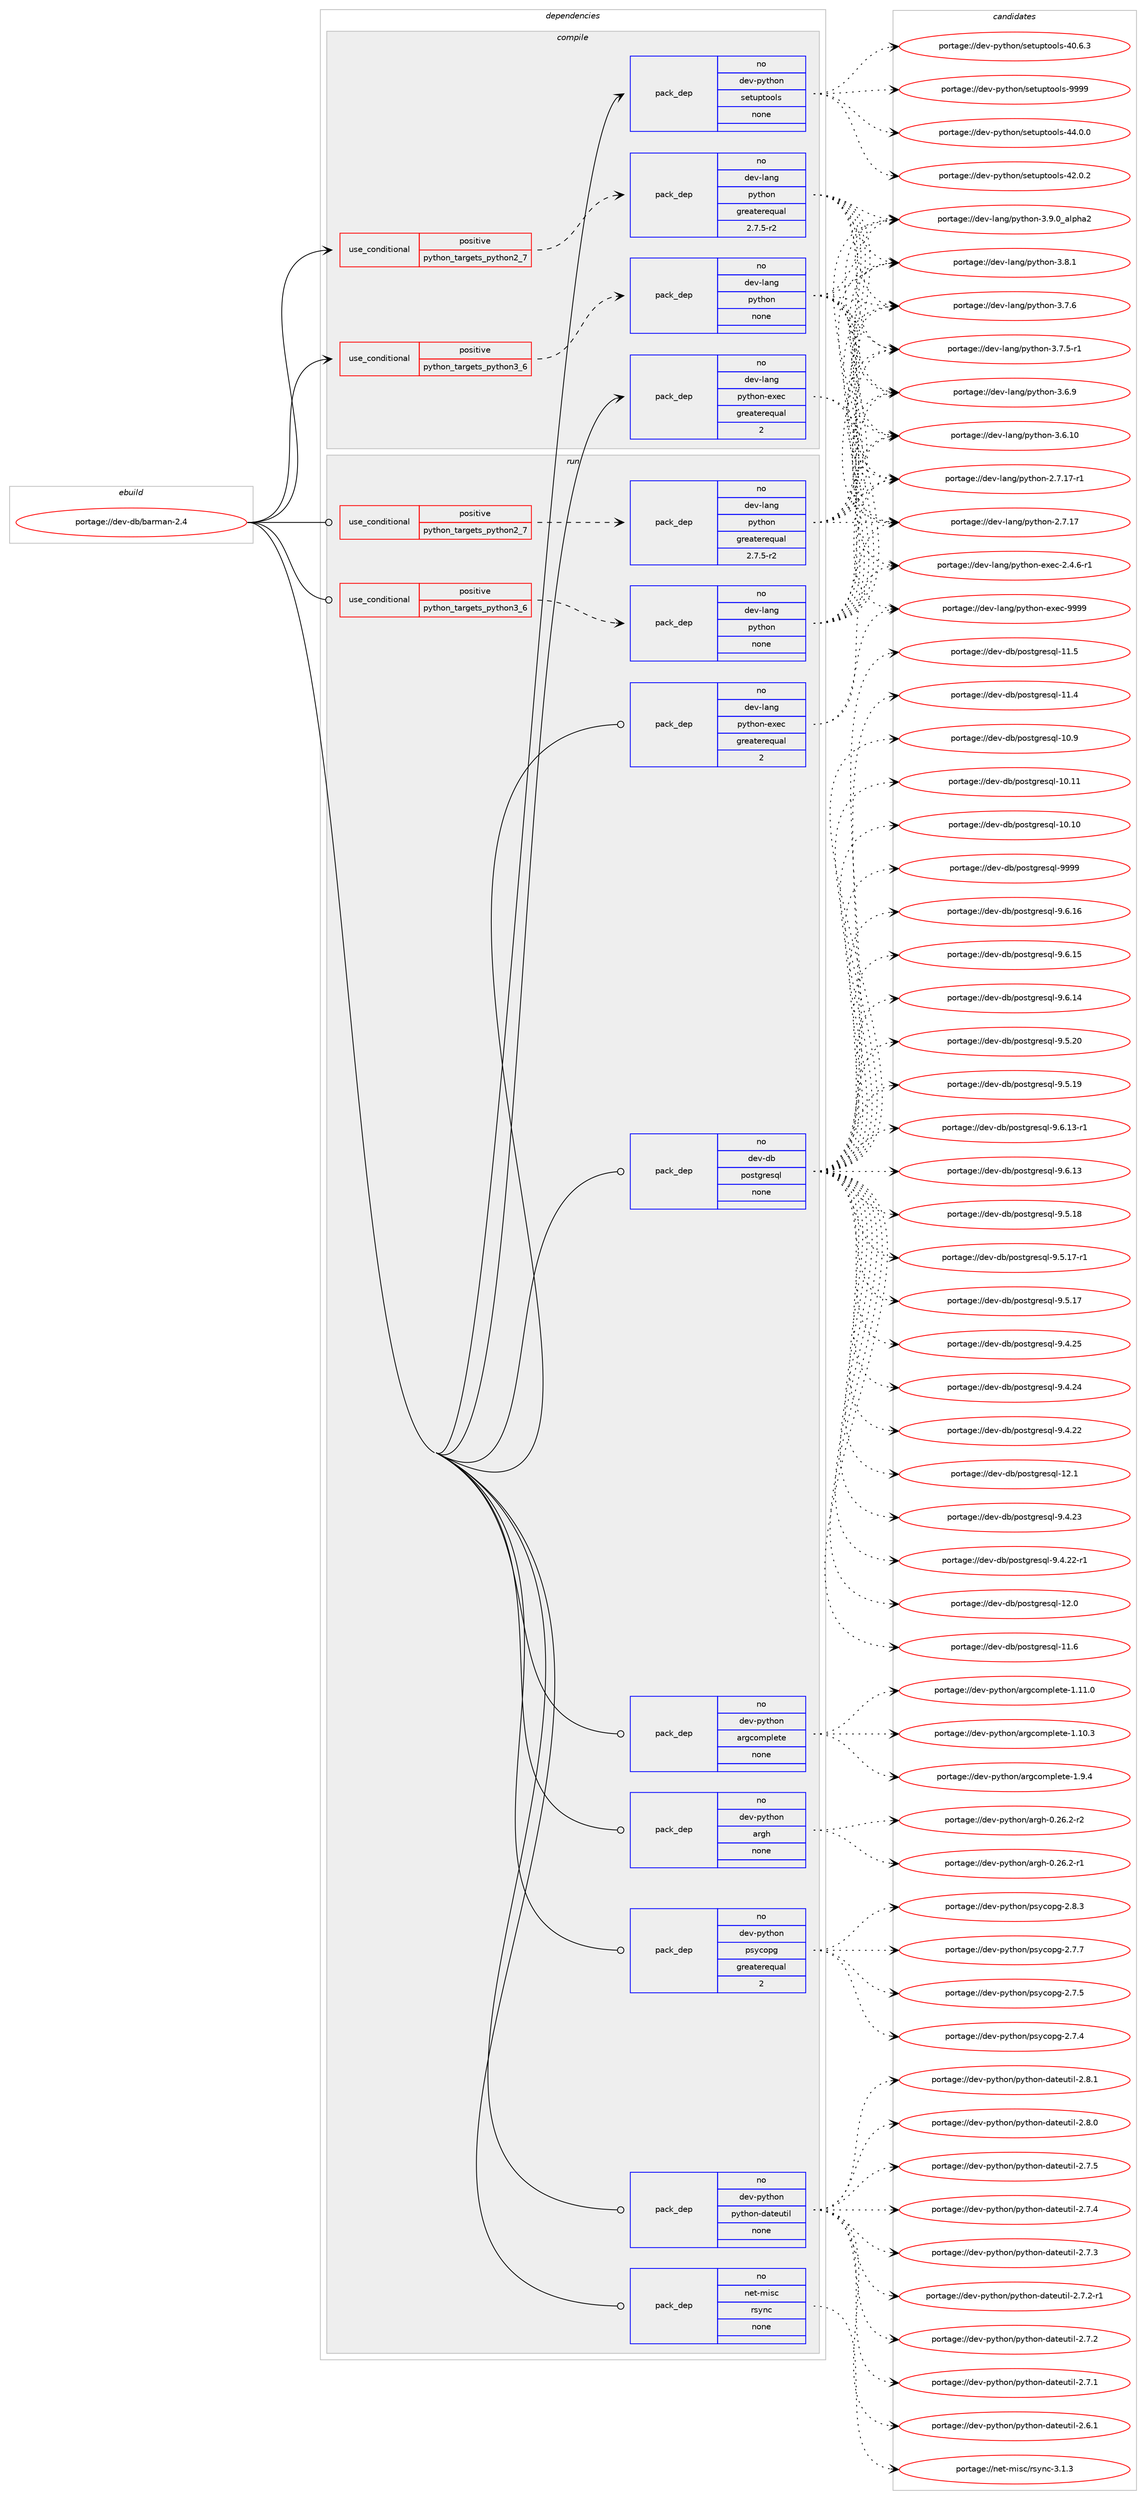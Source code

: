 digraph prolog {

# *************
# Graph options
# *************

newrank=true;
concentrate=true;
compound=true;
graph [rankdir=LR,fontname=Helvetica,fontsize=10,ranksep=1.5];#, ranksep=2.5, nodesep=0.2];
edge  [arrowhead=vee];
node  [fontname=Helvetica,fontsize=10];

# **********
# The ebuild
# **********

subgraph cluster_leftcol {
color=gray;
label=<<i>ebuild</i>>;
id [label="portage://dev-db/barman-2.4", color=red, width=4, href="../dev-db/barman-2.4.svg"];
}

# ****************
# The dependencies
# ****************

subgraph cluster_midcol {
color=gray;
label=<<i>dependencies</i>>;
subgraph cluster_compile {
fillcolor="#eeeeee";
style=filled;
label=<<i>compile</i>>;
subgraph cond138843 {
dependency585579 [label=<<TABLE BORDER="0" CELLBORDER="1" CELLSPACING="0" CELLPADDING="4"><TR><TD ROWSPAN="3" CELLPADDING="10">use_conditional</TD></TR><TR><TD>positive</TD></TR><TR><TD>python_targets_python2_7</TD></TR></TABLE>>, shape=none, color=red];
subgraph pack439399 {
dependency585580 [label=<<TABLE BORDER="0" CELLBORDER="1" CELLSPACING="0" CELLPADDING="4" WIDTH="220"><TR><TD ROWSPAN="6" CELLPADDING="30">pack_dep</TD></TR><TR><TD WIDTH="110">no</TD></TR><TR><TD>dev-lang</TD></TR><TR><TD>python</TD></TR><TR><TD>greaterequal</TD></TR><TR><TD>2.7.5-r2</TD></TR></TABLE>>, shape=none, color=blue];
}
dependency585579:e -> dependency585580:w [weight=20,style="dashed",arrowhead="vee"];
}
id:e -> dependency585579:w [weight=20,style="solid",arrowhead="vee"];
subgraph cond138844 {
dependency585581 [label=<<TABLE BORDER="0" CELLBORDER="1" CELLSPACING="0" CELLPADDING="4"><TR><TD ROWSPAN="3" CELLPADDING="10">use_conditional</TD></TR><TR><TD>positive</TD></TR><TR><TD>python_targets_python3_6</TD></TR></TABLE>>, shape=none, color=red];
subgraph pack439400 {
dependency585582 [label=<<TABLE BORDER="0" CELLBORDER="1" CELLSPACING="0" CELLPADDING="4" WIDTH="220"><TR><TD ROWSPAN="6" CELLPADDING="30">pack_dep</TD></TR><TR><TD WIDTH="110">no</TD></TR><TR><TD>dev-lang</TD></TR><TR><TD>python</TD></TR><TR><TD>none</TD></TR><TR><TD></TD></TR></TABLE>>, shape=none, color=blue];
}
dependency585581:e -> dependency585582:w [weight=20,style="dashed",arrowhead="vee"];
}
id:e -> dependency585581:w [weight=20,style="solid",arrowhead="vee"];
subgraph pack439401 {
dependency585583 [label=<<TABLE BORDER="0" CELLBORDER="1" CELLSPACING="0" CELLPADDING="4" WIDTH="220"><TR><TD ROWSPAN="6" CELLPADDING="30">pack_dep</TD></TR><TR><TD WIDTH="110">no</TD></TR><TR><TD>dev-lang</TD></TR><TR><TD>python-exec</TD></TR><TR><TD>greaterequal</TD></TR><TR><TD>2</TD></TR></TABLE>>, shape=none, color=blue];
}
id:e -> dependency585583:w [weight=20,style="solid",arrowhead="vee"];
subgraph pack439402 {
dependency585584 [label=<<TABLE BORDER="0" CELLBORDER="1" CELLSPACING="0" CELLPADDING="4" WIDTH="220"><TR><TD ROWSPAN="6" CELLPADDING="30">pack_dep</TD></TR><TR><TD WIDTH="110">no</TD></TR><TR><TD>dev-python</TD></TR><TR><TD>setuptools</TD></TR><TR><TD>none</TD></TR><TR><TD></TD></TR></TABLE>>, shape=none, color=blue];
}
id:e -> dependency585584:w [weight=20,style="solid",arrowhead="vee"];
}
subgraph cluster_compileandrun {
fillcolor="#eeeeee";
style=filled;
label=<<i>compile and run</i>>;
}
subgraph cluster_run {
fillcolor="#eeeeee";
style=filled;
label=<<i>run</i>>;
subgraph cond138845 {
dependency585585 [label=<<TABLE BORDER="0" CELLBORDER="1" CELLSPACING="0" CELLPADDING="4"><TR><TD ROWSPAN="3" CELLPADDING="10">use_conditional</TD></TR><TR><TD>positive</TD></TR><TR><TD>python_targets_python2_7</TD></TR></TABLE>>, shape=none, color=red];
subgraph pack439403 {
dependency585586 [label=<<TABLE BORDER="0" CELLBORDER="1" CELLSPACING="0" CELLPADDING="4" WIDTH="220"><TR><TD ROWSPAN="6" CELLPADDING="30">pack_dep</TD></TR><TR><TD WIDTH="110">no</TD></TR><TR><TD>dev-lang</TD></TR><TR><TD>python</TD></TR><TR><TD>greaterequal</TD></TR><TR><TD>2.7.5-r2</TD></TR></TABLE>>, shape=none, color=blue];
}
dependency585585:e -> dependency585586:w [weight=20,style="dashed",arrowhead="vee"];
}
id:e -> dependency585585:w [weight=20,style="solid",arrowhead="odot"];
subgraph cond138846 {
dependency585587 [label=<<TABLE BORDER="0" CELLBORDER="1" CELLSPACING="0" CELLPADDING="4"><TR><TD ROWSPAN="3" CELLPADDING="10">use_conditional</TD></TR><TR><TD>positive</TD></TR><TR><TD>python_targets_python3_6</TD></TR></TABLE>>, shape=none, color=red];
subgraph pack439404 {
dependency585588 [label=<<TABLE BORDER="0" CELLBORDER="1" CELLSPACING="0" CELLPADDING="4" WIDTH="220"><TR><TD ROWSPAN="6" CELLPADDING="30">pack_dep</TD></TR><TR><TD WIDTH="110">no</TD></TR><TR><TD>dev-lang</TD></TR><TR><TD>python</TD></TR><TR><TD>none</TD></TR><TR><TD></TD></TR></TABLE>>, shape=none, color=blue];
}
dependency585587:e -> dependency585588:w [weight=20,style="dashed",arrowhead="vee"];
}
id:e -> dependency585587:w [weight=20,style="solid",arrowhead="odot"];
subgraph pack439405 {
dependency585589 [label=<<TABLE BORDER="0" CELLBORDER="1" CELLSPACING="0" CELLPADDING="4" WIDTH="220"><TR><TD ROWSPAN="6" CELLPADDING="30">pack_dep</TD></TR><TR><TD WIDTH="110">no</TD></TR><TR><TD>dev-db</TD></TR><TR><TD>postgresql</TD></TR><TR><TD>none</TD></TR><TR><TD></TD></TR></TABLE>>, shape=none, color=blue];
}
id:e -> dependency585589:w [weight=20,style="solid",arrowhead="odot"];
subgraph pack439406 {
dependency585590 [label=<<TABLE BORDER="0" CELLBORDER="1" CELLSPACING="0" CELLPADDING="4" WIDTH="220"><TR><TD ROWSPAN="6" CELLPADDING="30">pack_dep</TD></TR><TR><TD WIDTH="110">no</TD></TR><TR><TD>dev-lang</TD></TR><TR><TD>python-exec</TD></TR><TR><TD>greaterequal</TD></TR><TR><TD>2</TD></TR></TABLE>>, shape=none, color=blue];
}
id:e -> dependency585590:w [weight=20,style="solid",arrowhead="odot"];
subgraph pack439407 {
dependency585591 [label=<<TABLE BORDER="0" CELLBORDER="1" CELLSPACING="0" CELLPADDING="4" WIDTH="220"><TR><TD ROWSPAN="6" CELLPADDING="30">pack_dep</TD></TR><TR><TD WIDTH="110">no</TD></TR><TR><TD>dev-python</TD></TR><TR><TD>argcomplete</TD></TR><TR><TD>none</TD></TR><TR><TD></TD></TR></TABLE>>, shape=none, color=blue];
}
id:e -> dependency585591:w [weight=20,style="solid",arrowhead="odot"];
subgraph pack439408 {
dependency585592 [label=<<TABLE BORDER="0" CELLBORDER="1" CELLSPACING="0" CELLPADDING="4" WIDTH="220"><TR><TD ROWSPAN="6" CELLPADDING="30">pack_dep</TD></TR><TR><TD WIDTH="110">no</TD></TR><TR><TD>dev-python</TD></TR><TR><TD>argh</TD></TR><TR><TD>none</TD></TR><TR><TD></TD></TR></TABLE>>, shape=none, color=blue];
}
id:e -> dependency585592:w [weight=20,style="solid",arrowhead="odot"];
subgraph pack439409 {
dependency585593 [label=<<TABLE BORDER="0" CELLBORDER="1" CELLSPACING="0" CELLPADDING="4" WIDTH="220"><TR><TD ROWSPAN="6" CELLPADDING="30">pack_dep</TD></TR><TR><TD WIDTH="110">no</TD></TR><TR><TD>dev-python</TD></TR><TR><TD>psycopg</TD></TR><TR><TD>greaterequal</TD></TR><TR><TD>2</TD></TR></TABLE>>, shape=none, color=blue];
}
id:e -> dependency585593:w [weight=20,style="solid",arrowhead="odot"];
subgraph pack439410 {
dependency585594 [label=<<TABLE BORDER="0" CELLBORDER="1" CELLSPACING="0" CELLPADDING="4" WIDTH="220"><TR><TD ROWSPAN="6" CELLPADDING="30">pack_dep</TD></TR><TR><TD WIDTH="110">no</TD></TR><TR><TD>dev-python</TD></TR><TR><TD>python-dateutil</TD></TR><TR><TD>none</TD></TR><TR><TD></TD></TR></TABLE>>, shape=none, color=blue];
}
id:e -> dependency585594:w [weight=20,style="solid",arrowhead="odot"];
subgraph pack439411 {
dependency585595 [label=<<TABLE BORDER="0" CELLBORDER="1" CELLSPACING="0" CELLPADDING="4" WIDTH="220"><TR><TD ROWSPAN="6" CELLPADDING="30">pack_dep</TD></TR><TR><TD WIDTH="110">no</TD></TR><TR><TD>net-misc</TD></TR><TR><TD>rsync</TD></TR><TR><TD>none</TD></TR><TR><TD></TD></TR></TABLE>>, shape=none, color=blue];
}
id:e -> dependency585595:w [weight=20,style="solid",arrowhead="odot"];
}
}

# **************
# The candidates
# **************

subgraph cluster_choices {
rank=same;
color=gray;
label=<<i>candidates</i>>;

subgraph choice439399 {
color=black;
nodesep=1;
choice10010111845108971101034711212111610411111045514657464895971081121049750 [label="portage://dev-lang/python-3.9.0_alpha2", color=red, width=4,href="../dev-lang/python-3.9.0_alpha2.svg"];
choice100101118451089711010347112121116104111110455146564649 [label="portage://dev-lang/python-3.8.1", color=red, width=4,href="../dev-lang/python-3.8.1.svg"];
choice100101118451089711010347112121116104111110455146554654 [label="portage://dev-lang/python-3.7.6", color=red, width=4,href="../dev-lang/python-3.7.6.svg"];
choice1001011184510897110103471121211161041111104551465546534511449 [label="portage://dev-lang/python-3.7.5-r1", color=red, width=4,href="../dev-lang/python-3.7.5-r1.svg"];
choice100101118451089711010347112121116104111110455146544657 [label="portage://dev-lang/python-3.6.9", color=red, width=4,href="../dev-lang/python-3.6.9.svg"];
choice10010111845108971101034711212111610411111045514654464948 [label="portage://dev-lang/python-3.6.10", color=red, width=4,href="../dev-lang/python-3.6.10.svg"];
choice100101118451089711010347112121116104111110455046554649554511449 [label="portage://dev-lang/python-2.7.17-r1", color=red, width=4,href="../dev-lang/python-2.7.17-r1.svg"];
choice10010111845108971101034711212111610411111045504655464955 [label="portage://dev-lang/python-2.7.17", color=red, width=4,href="../dev-lang/python-2.7.17.svg"];
dependency585580:e -> choice10010111845108971101034711212111610411111045514657464895971081121049750:w [style=dotted,weight="100"];
dependency585580:e -> choice100101118451089711010347112121116104111110455146564649:w [style=dotted,weight="100"];
dependency585580:e -> choice100101118451089711010347112121116104111110455146554654:w [style=dotted,weight="100"];
dependency585580:e -> choice1001011184510897110103471121211161041111104551465546534511449:w [style=dotted,weight="100"];
dependency585580:e -> choice100101118451089711010347112121116104111110455146544657:w [style=dotted,weight="100"];
dependency585580:e -> choice10010111845108971101034711212111610411111045514654464948:w [style=dotted,weight="100"];
dependency585580:e -> choice100101118451089711010347112121116104111110455046554649554511449:w [style=dotted,weight="100"];
dependency585580:e -> choice10010111845108971101034711212111610411111045504655464955:w [style=dotted,weight="100"];
}
subgraph choice439400 {
color=black;
nodesep=1;
choice10010111845108971101034711212111610411111045514657464895971081121049750 [label="portage://dev-lang/python-3.9.0_alpha2", color=red, width=4,href="../dev-lang/python-3.9.0_alpha2.svg"];
choice100101118451089711010347112121116104111110455146564649 [label="portage://dev-lang/python-3.8.1", color=red, width=4,href="../dev-lang/python-3.8.1.svg"];
choice100101118451089711010347112121116104111110455146554654 [label="portage://dev-lang/python-3.7.6", color=red, width=4,href="../dev-lang/python-3.7.6.svg"];
choice1001011184510897110103471121211161041111104551465546534511449 [label="portage://dev-lang/python-3.7.5-r1", color=red, width=4,href="../dev-lang/python-3.7.5-r1.svg"];
choice100101118451089711010347112121116104111110455146544657 [label="portage://dev-lang/python-3.6.9", color=red, width=4,href="../dev-lang/python-3.6.9.svg"];
choice10010111845108971101034711212111610411111045514654464948 [label="portage://dev-lang/python-3.6.10", color=red, width=4,href="../dev-lang/python-3.6.10.svg"];
choice100101118451089711010347112121116104111110455046554649554511449 [label="portage://dev-lang/python-2.7.17-r1", color=red, width=4,href="../dev-lang/python-2.7.17-r1.svg"];
choice10010111845108971101034711212111610411111045504655464955 [label="portage://dev-lang/python-2.7.17", color=red, width=4,href="../dev-lang/python-2.7.17.svg"];
dependency585582:e -> choice10010111845108971101034711212111610411111045514657464895971081121049750:w [style=dotted,weight="100"];
dependency585582:e -> choice100101118451089711010347112121116104111110455146564649:w [style=dotted,weight="100"];
dependency585582:e -> choice100101118451089711010347112121116104111110455146554654:w [style=dotted,weight="100"];
dependency585582:e -> choice1001011184510897110103471121211161041111104551465546534511449:w [style=dotted,weight="100"];
dependency585582:e -> choice100101118451089711010347112121116104111110455146544657:w [style=dotted,weight="100"];
dependency585582:e -> choice10010111845108971101034711212111610411111045514654464948:w [style=dotted,weight="100"];
dependency585582:e -> choice100101118451089711010347112121116104111110455046554649554511449:w [style=dotted,weight="100"];
dependency585582:e -> choice10010111845108971101034711212111610411111045504655464955:w [style=dotted,weight="100"];
}
subgraph choice439401 {
color=black;
nodesep=1;
choice10010111845108971101034711212111610411111045101120101994557575757 [label="portage://dev-lang/python-exec-9999", color=red, width=4,href="../dev-lang/python-exec-9999.svg"];
choice10010111845108971101034711212111610411111045101120101994550465246544511449 [label="portage://dev-lang/python-exec-2.4.6-r1", color=red, width=4,href="../dev-lang/python-exec-2.4.6-r1.svg"];
dependency585583:e -> choice10010111845108971101034711212111610411111045101120101994557575757:w [style=dotted,weight="100"];
dependency585583:e -> choice10010111845108971101034711212111610411111045101120101994550465246544511449:w [style=dotted,weight="100"];
}
subgraph choice439402 {
color=black;
nodesep=1;
choice10010111845112121116104111110471151011161171121161111111081154557575757 [label="portage://dev-python/setuptools-9999", color=red, width=4,href="../dev-python/setuptools-9999.svg"];
choice100101118451121211161041111104711510111611711211611111110811545525246484648 [label="portage://dev-python/setuptools-44.0.0", color=red, width=4,href="../dev-python/setuptools-44.0.0.svg"];
choice100101118451121211161041111104711510111611711211611111110811545525046484650 [label="portage://dev-python/setuptools-42.0.2", color=red, width=4,href="../dev-python/setuptools-42.0.2.svg"];
choice100101118451121211161041111104711510111611711211611111110811545524846544651 [label="portage://dev-python/setuptools-40.6.3", color=red, width=4,href="../dev-python/setuptools-40.6.3.svg"];
dependency585584:e -> choice10010111845112121116104111110471151011161171121161111111081154557575757:w [style=dotted,weight="100"];
dependency585584:e -> choice100101118451121211161041111104711510111611711211611111110811545525246484648:w [style=dotted,weight="100"];
dependency585584:e -> choice100101118451121211161041111104711510111611711211611111110811545525046484650:w [style=dotted,weight="100"];
dependency585584:e -> choice100101118451121211161041111104711510111611711211611111110811545524846544651:w [style=dotted,weight="100"];
}
subgraph choice439403 {
color=black;
nodesep=1;
choice10010111845108971101034711212111610411111045514657464895971081121049750 [label="portage://dev-lang/python-3.9.0_alpha2", color=red, width=4,href="../dev-lang/python-3.9.0_alpha2.svg"];
choice100101118451089711010347112121116104111110455146564649 [label="portage://dev-lang/python-3.8.1", color=red, width=4,href="../dev-lang/python-3.8.1.svg"];
choice100101118451089711010347112121116104111110455146554654 [label="portage://dev-lang/python-3.7.6", color=red, width=4,href="../dev-lang/python-3.7.6.svg"];
choice1001011184510897110103471121211161041111104551465546534511449 [label="portage://dev-lang/python-3.7.5-r1", color=red, width=4,href="../dev-lang/python-3.7.5-r1.svg"];
choice100101118451089711010347112121116104111110455146544657 [label="portage://dev-lang/python-3.6.9", color=red, width=4,href="../dev-lang/python-3.6.9.svg"];
choice10010111845108971101034711212111610411111045514654464948 [label="portage://dev-lang/python-3.6.10", color=red, width=4,href="../dev-lang/python-3.6.10.svg"];
choice100101118451089711010347112121116104111110455046554649554511449 [label="portage://dev-lang/python-2.7.17-r1", color=red, width=4,href="../dev-lang/python-2.7.17-r1.svg"];
choice10010111845108971101034711212111610411111045504655464955 [label="portage://dev-lang/python-2.7.17", color=red, width=4,href="../dev-lang/python-2.7.17.svg"];
dependency585586:e -> choice10010111845108971101034711212111610411111045514657464895971081121049750:w [style=dotted,weight="100"];
dependency585586:e -> choice100101118451089711010347112121116104111110455146564649:w [style=dotted,weight="100"];
dependency585586:e -> choice100101118451089711010347112121116104111110455146554654:w [style=dotted,weight="100"];
dependency585586:e -> choice1001011184510897110103471121211161041111104551465546534511449:w [style=dotted,weight="100"];
dependency585586:e -> choice100101118451089711010347112121116104111110455146544657:w [style=dotted,weight="100"];
dependency585586:e -> choice10010111845108971101034711212111610411111045514654464948:w [style=dotted,weight="100"];
dependency585586:e -> choice100101118451089711010347112121116104111110455046554649554511449:w [style=dotted,weight="100"];
dependency585586:e -> choice10010111845108971101034711212111610411111045504655464955:w [style=dotted,weight="100"];
}
subgraph choice439404 {
color=black;
nodesep=1;
choice10010111845108971101034711212111610411111045514657464895971081121049750 [label="portage://dev-lang/python-3.9.0_alpha2", color=red, width=4,href="../dev-lang/python-3.9.0_alpha2.svg"];
choice100101118451089711010347112121116104111110455146564649 [label="portage://dev-lang/python-3.8.1", color=red, width=4,href="../dev-lang/python-3.8.1.svg"];
choice100101118451089711010347112121116104111110455146554654 [label="portage://dev-lang/python-3.7.6", color=red, width=4,href="../dev-lang/python-3.7.6.svg"];
choice1001011184510897110103471121211161041111104551465546534511449 [label="portage://dev-lang/python-3.7.5-r1", color=red, width=4,href="../dev-lang/python-3.7.5-r1.svg"];
choice100101118451089711010347112121116104111110455146544657 [label="portage://dev-lang/python-3.6.9", color=red, width=4,href="../dev-lang/python-3.6.9.svg"];
choice10010111845108971101034711212111610411111045514654464948 [label="portage://dev-lang/python-3.6.10", color=red, width=4,href="../dev-lang/python-3.6.10.svg"];
choice100101118451089711010347112121116104111110455046554649554511449 [label="portage://dev-lang/python-2.7.17-r1", color=red, width=4,href="../dev-lang/python-2.7.17-r1.svg"];
choice10010111845108971101034711212111610411111045504655464955 [label="portage://dev-lang/python-2.7.17", color=red, width=4,href="../dev-lang/python-2.7.17.svg"];
dependency585588:e -> choice10010111845108971101034711212111610411111045514657464895971081121049750:w [style=dotted,weight="100"];
dependency585588:e -> choice100101118451089711010347112121116104111110455146564649:w [style=dotted,weight="100"];
dependency585588:e -> choice100101118451089711010347112121116104111110455146554654:w [style=dotted,weight="100"];
dependency585588:e -> choice1001011184510897110103471121211161041111104551465546534511449:w [style=dotted,weight="100"];
dependency585588:e -> choice100101118451089711010347112121116104111110455146544657:w [style=dotted,weight="100"];
dependency585588:e -> choice10010111845108971101034711212111610411111045514654464948:w [style=dotted,weight="100"];
dependency585588:e -> choice100101118451089711010347112121116104111110455046554649554511449:w [style=dotted,weight="100"];
dependency585588:e -> choice10010111845108971101034711212111610411111045504655464955:w [style=dotted,weight="100"];
}
subgraph choice439405 {
color=black;
nodesep=1;
choice1001011184510098471121111151161031141011151131084557575757 [label="portage://dev-db/postgresql-9999", color=red, width=4,href="../dev-db/postgresql-9999.svg"];
choice10010111845100984711211111511610311410111511310845574654464954 [label="portage://dev-db/postgresql-9.6.16", color=red, width=4,href="../dev-db/postgresql-9.6.16.svg"];
choice10010111845100984711211111511610311410111511310845574654464953 [label="portage://dev-db/postgresql-9.6.15", color=red, width=4,href="../dev-db/postgresql-9.6.15.svg"];
choice10010111845100984711211111511610311410111511310845574654464952 [label="portage://dev-db/postgresql-9.6.14", color=red, width=4,href="../dev-db/postgresql-9.6.14.svg"];
choice100101118451009847112111115116103114101115113108455746544649514511449 [label="portage://dev-db/postgresql-9.6.13-r1", color=red, width=4,href="../dev-db/postgresql-9.6.13-r1.svg"];
choice10010111845100984711211111511610311410111511310845574654464951 [label="portage://dev-db/postgresql-9.6.13", color=red, width=4,href="../dev-db/postgresql-9.6.13.svg"];
choice10010111845100984711211111511610311410111511310845574653465048 [label="portage://dev-db/postgresql-9.5.20", color=red, width=4,href="../dev-db/postgresql-9.5.20.svg"];
choice10010111845100984711211111511610311410111511310845574653464957 [label="portage://dev-db/postgresql-9.5.19", color=red, width=4,href="../dev-db/postgresql-9.5.19.svg"];
choice10010111845100984711211111511610311410111511310845574653464956 [label="portage://dev-db/postgresql-9.5.18", color=red, width=4,href="../dev-db/postgresql-9.5.18.svg"];
choice100101118451009847112111115116103114101115113108455746534649554511449 [label="portage://dev-db/postgresql-9.5.17-r1", color=red, width=4,href="../dev-db/postgresql-9.5.17-r1.svg"];
choice10010111845100984711211111511610311410111511310845574653464955 [label="portage://dev-db/postgresql-9.5.17", color=red, width=4,href="../dev-db/postgresql-9.5.17.svg"];
choice10010111845100984711211111511610311410111511310845574652465053 [label="portage://dev-db/postgresql-9.4.25", color=red, width=4,href="../dev-db/postgresql-9.4.25.svg"];
choice10010111845100984711211111511610311410111511310845574652465052 [label="portage://dev-db/postgresql-9.4.24", color=red, width=4,href="../dev-db/postgresql-9.4.24.svg"];
choice10010111845100984711211111511610311410111511310845574652465051 [label="portage://dev-db/postgresql-9.4.23", color=red, width=4,href="../dev-db/postgresql-9.4.23.svg"];
choice100101118451009847112111115116103114101115113108455746524650504511449 [label="portage://dev-db/postgresql-9.4.22-r1", color=red, width=4,href="../dev-db/postgresql-9.4.22-r1.svg"];
choice10010111845100984711211111511610311410111511310845574652465050 [label="portage://dev-db/postgresql-9.4.22", color=red, width=4,href="../dev-db/postgresql-9.4.22.svg"];
choice1001011184510098471121111151161031141011151131084549504649 [label="portage://dev-db/postgresql-12.1", color=red, width=4,href="../dev-db/postgresql-12.1.svg"];
choice1001011184510098471121111151161031141011151131084549504648 [label="portage://dev-db/postgresql-12.0", color=red, width=4,href="../dev-db/postgresql-12.0.svg"];
choice1001011184510098471121111151161031141011151131084549494654 [label="portage://dev-db/postgresql-11.6", color=red, width=4,href="../dev-db/postgresql-11.6.svg"];
choice1001011184510098471121111151161031141011151131084549494653 [label="portage://dev-db/postgresql-11.5", color=red, width=4,href="../dev-db/postgresql-11.5.svg"];
choice1001011184510098471121111151161031141011151131084549494652 [label="portage://dev-db/postgresql-11.4", color=red, width=4,href="../dev-db/postgresql-11.4.svg"];
choice1001011184510098471121111151161031141011151131084549484657 [label="portage://dev-db/postgresql-10.9", color=red, width=4,href="../dev-db/postgresql-10.9.svg"];
choice100101118451009847112111115116103114101115113108454948464949 [label="portage://dev-db/postgresql-10.11", color=red, width=4,href="../dev-db/postgresql-10.11.svg"];
choice100101118451009847112111115116103114101115113108454948464948 [label="portage://dev-db/postgresql-10.10", color=red, width=4,href="../dev-db/postgresql-10.10.svg"];
dependency585589:e -> choice1001011184510098471121111151161031141011151131084557575757:w [style=dotted,weight="100"];
dependency585589:e -> choice10010111845100984711211111511610311410111511310845574654464954:w [style=dotted,weight="100"];
dependency585589:e -> choice10010111845100984711211111511610311410111511310845574654464953:w [style=dotted,weight="100"];
dependency585589:e -> choice10010111845100984711211111511610311410111511310845574654464952:w [style=dotted,weight="100"];
dependency585589:e -> choice100101118451009847112111115116103114101115113108455746544649514511449:w [style=dotted,weight="100"];
dependency585589:e -> choice10010111845100984711211111511610311410111511310845574654464951:w [style=dotted,weight="100"];
dependency585589:e -> choice10010111845100984711211111511610311410111511310845574653465048:w [style=dotted,weight="100"];
dependency585589:e -> choice10010111845100984711211111511610311410111511310845574653464957:w [style=dotted,weight="100"];
dependency585589:e -> choice10010111845100984711211111511610311410111511310845574653464956:w [style=dotted,weight="100"];
dependency585589:e -> choice100101118451009847112111115116103114101115113108455746534649554511449:w [style=dotted,weight="100"];
dependency585589:e -> choice10010111845100984711211111511610311410111511310845574653464955:w [style=dotted,weight="100"];
dependency585589:e -> choice10010111845100984711211111511610311410111511310845574652465053:w [style=dotted,weight="100"];
dependency585589:e -> choice10010111845100984711211111511610311410111511310845574652465052:w [style=dotted,weight="100"];
dependency585589:e -> choice10010111845100984711211111511610311410111511310845574652465051:w [style=dotted,weight="100"];
dependency585589:e -> choice100101118451009847112111115116103114101115113108455746524650504511449:w [style=dotted,weight="100"];
dependency585589:e -> choice10010111845100984711211111511610311410111511310845574652465050:w [style=dotted,weight="100"];
dependency585589:e -> choice1001011184510098471121111151161031141011151131084549504649:w [style=dotted,weight="100"];
dependency585589:e -> choice1001011184510098471121111151161031141011151131084549504648:w [style=dotted,weight="100"];
dependency585589:e -> choice1001011184510098471121111151161031141011151131084549494654:w [style=dotted,weight="100"];
dependency585589:e -> choice1001011184510098471121111151161031141011151131084549494653:w [style=dotted,weight="100"];
dependency585589:e -> choice1001011184510098471121111151161031141011151131084549494652:w [style=dotted,weight="100"];
dependency585589:e -> choice1001011184510098471121111151161031141011151131084549484657:w [style=dotted,weight="100"];
dependency585589:e -> choice100101118451009847112111115116103114101115113108454948464949:w [style=dotted,weight="100"];
dependency585589:e -> choice100101118451009847112111115116103114101115113108454948464948:w [style=dotted,weight="100"];
}
subgraph choice439406 {
color=black;
nodesep=1;
choice10010111845108971101034711212111610411111045101120101994557575757 [label="portage://dev-lang/python-exec-9999", color=red, width=4,href="../dev-lang/python-exec-9999.svg"];
choice10010111845108971101034711212111610411111045101120101994550465246544511449 [label="portage://dev-lang/python-exec-2.4.6-r1", color=red, width=4,href="../dev-lang/python-exec-2.4.6-r1.svg"];
dependency585590:e -> choice10010111845108971101034711212111610411111045101120101994557575757:w [style=dotted,weight="100"];
dependency585590:e -> choice10010111845108971101034711212111610411111045101120101994550465246544511449:w [style=dotted,weight="100"];
}
subgraph choice439407 {
color=black;
nodesep=1;
choice10010111845112121116104111110479711410399111109112108101116101454946574652 [label="portage://dev-python/argcomplete-1.9.4", color=red, width=4,href="../dev-python/argcomplete-1.9.4.svg"];
choice1001011184511212111610411111047971141039911110911210810111610145494649494648 [label="portage://dev-python/argcomplete-1.11.0", color=red, width=4,href="../dev-python/argcomplete-1.11.0.svg"];
choice1001011184511212111610411111047971141039911110911210810111610145494649484651 [label="portage://dev-python/argcomplete-1.10.3", color=red, width=4,href="../dev-python/argcomplete-1.10.3.svg"];
dependency585591:e -> choice10010111845112121116104111110479711410399111109112108101116101454946574652:w [style=dotted,weight="100"];
dependency585591:e -> choice1001011184511212111610411111047971141039911110911210810111610145494649494648:w [style=dotted,weight="100"];
dependency585591:e -> choice1001011184511212111610411111047971141039911110911210810111610145494649484651:w [style=dotted,weight="100"];
}
subgraph choice439408 {
color=black;
nodesep=1;
choice100101118451121211161041111104797114103104454846505446504511450 [label="portage://dev-python/argh-0.26.2-r2", color=red, width=4,href="../dev-python/argh-0.26.2-r2.svg"];
choice100101118451121211161041111104797114103104454846505446504511449 [label="portage://dev-python/argh-0.26.2-r1", color=red, width=4,href="../dev-python/argh-0.26.2-r1.svg"];
dependency585592:e -> choice100101118451121211161041111104797114103104454846505446504511450:w [style=dotted,weight="100"];
dependency585592:e -> choice100101118451121211161041111104797114103104454846505446504511449:w [style=dotted,weight="100"];
}
subgraph choice439409 {
color=black;
nodesep=1;
choice100101118451121211161041111104711211512199111112103455046564651 [label="portage://dev-python/psycopg-2.8.3", color=red, width=4,href="../dev-python/psycopg-2.8.3.svg"];
choice100101118451121211161041111104711211512199111112103455046554655 [label="portage://dev-python/psycopg-2.7.7", color=red, width=4,href="../dev-python/psycopg-2.7.7.svg"];
choice100101118451121211161041111104711211512199111112103455046554653 [label="portage://dev-python/psycopg-2.7.5", color=red, width=4,href="../dev-python/psycopg-2.7.5.svg"];
choice100101118451121211161041111104711211512199111112103455046554652 [label="portage://dev-python/psycopg-2.7.4", color=red, width=4,href="../dev-python/psycopg-2.7.4.svg"];
dependency585593:e -> choice100101118451121211161041111104711211512199111112103455046564651:w [style=dotted,weight="100"];
dependency585593:e -> choice100101118451121211161041111104711211512199111112103455046554655:w [style=dotted,weight="100"];
dependency585593:e -> choice100101118451121211161041111104711211512199111112103455046554653:w [style=dotted,weight="100"];
dependency585593:e -> choice100101118451121211161041111104711211512199111112103455046554652:w [style=dotted,weight="100"];
}
subgraph choice439410 {
color=black;
nodesep=1;
choice10010111845112121116104111110471121211161041111104510097116101117116105108455046564649 [label="portage://dev-python/python-dateutil-2.8.1", color=red, width=4,href="../dev-python/python-dateutil-2.8.1.svg"];
choice10010111845112121116104111110471121211161041111104510097116101117116105108455046564648 [label="portage://dev-python/python-dateutil-2.8.0", color=red, width=4,href="../dev-python/python-dateutil-2.8.0.svg"];
choice10010111845112121116104111110471121211161041111104510097116101117116105108455046554653 [label="portage://dev-python/python-dateutil-2.7.5", color=red, width=4,href="../dev-python/python-dateutil-2.7.5.svg"];
choice10010111845112121116104111110471121211161041111104510097116101117116105108455046554652 [label="portage://dev-python/python-dateutil-2.7.4", color=red, width=4,href="../dev-python/python-dateutil-2.7.4.svg"];
choice10010111845112121116104111110471121211161041111104510097116101117116105108455046554651 [label="portage://dev-python/python-dateutil-2.7.3", color=red, width=4,href="../dev-python/python-dateutil-2.7.3.svg"];
choice100101118451121211161041111104711212111610411111045100971161011171161051084550465546504511449 [label="portage://dev-python/python-dateutil-2.7.2-r1", color=red, width=4,href="../dev-python/python-dateutil-2.7.2-r1.svg"];
choice10010111845112121116104111110471121211161041111104510097116101117116105108455046554650 [label="portage://dev-python/python-dateutil-2.7.2", color=red, width=4,href="../dev-python/python-dateutil-2.7.2.svg"];
choice10010111845112121116104111110471121211161041111104510097116101117116105108455046554649 [label="portage://dev-python/python-dateutil-2.7.1", color=red, width=4,href="../dev-python/python-dateutil-2.7.1.svg"];
choice10010111845112121116104111110471121211161041111104510097116101117116105108455046544649 [label="portage://dev-python/python-dateutil-2.6.1", color=red, width=4,href="../dev-python/python-dateutil-2.6.1.svg"];
dependency585594:e -> choice10010111845112121116104111110471121211161041111104510097116101117116105108455046564649:w [style=dotted,weight="100"];
dependency585594:e -> choice10010111845112121116104111110471121211161041111104510097116101117116105108455046564648:w [style=dotted,weight="100"];
dependency585594:e -> choice10010111845112121116104111110471121211161041111104510097116101117116105108455046554653:w [style=dotted,weight="100"];
dependency585594:e -> choice10010111845112121116104111110471121211161041111104510097116101117116105108455046554652:w [style=dotted,weight="100"];
dependency585594:e -> choice10010111845112121116104111110471121211161041111104510097116101117116105108455046554651:w [style=dotted,weight="100"];
dependency585594:e -> choice100101118451121211161041111104711212111610411111045100971161011171161051084550465546504511449:w [style=dotted,weight="100"];
dependency585594:e -> choice10010111845112121116104111110471121211161041111104510097116101117116105108455046554650:w [style=dotted,weight="100"];
dependency585594:e -> choice10010111845112121116104111110471121211161041111104510097116101117116105108455046554649:w [style=dotted,weight="100"];
dependency585594:e -> choice10010111845112121116104111110471121211161041111104510097116101117116105108455046544649:w [style=dotted,weight="100"];
}
subgraph choice439411 {
color=black;
nodesep=1;
choice11010111645109105115994711411512111099455146494651 [label="portage://net-misc/rsync-3.1.3", color=red, width=4,href="../net-misc/rsync-3.1.3.svg"];
dependency585595:e -> choice11010111645109105115994711411512111099455146494651:w [style=dotted,weight="100"];
}
}

}
